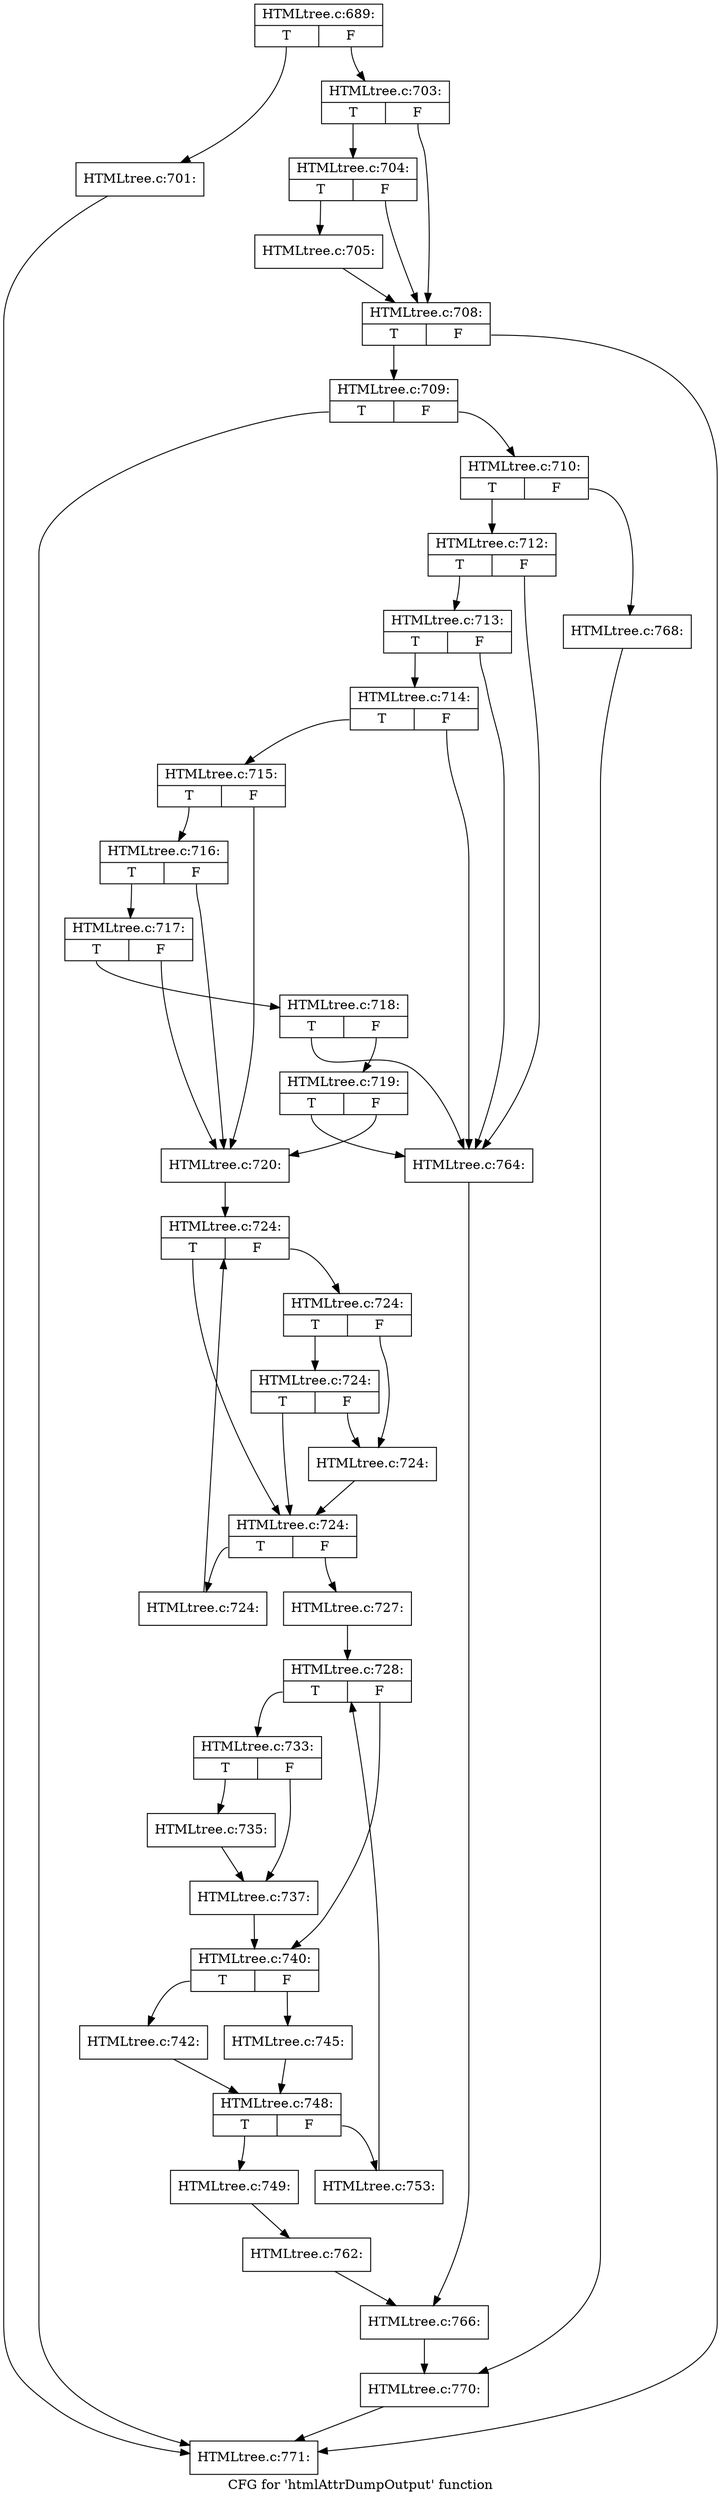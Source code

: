 digraph "CFG for 'htmlAttrDumpOutput' function" {
	label="CFG for 'htmlAttrDumpOutput' function";

	Node0x43cb5a0 [shape=record,label="{HTMLtree.c:689:|{<s0>T|<s1>F}}"];
	Node0x43cb5a0:s0 -> Node0x43cf6d0;
	Node0x43cb5a0:s1 -> Node0x43cf720;
	Node0x43cf6d0 [shape=record,label="{HTMLtree.c:701:}"];
	Node0x43cf6d0 -> Node0x43d1240;
	Node0x43cf720 [shape=record,label="{HTMLtree.c:703:|{<s0>T|<s1>F}}"];
	Node0x43cf720:s0 -> Node0x43cfdd0;
	Node0x43cf720:s1 -> Node0x43cfd80;
	Node0x43cfdd0 [shape=record,label="{HTMLtree.c:704:|{<s0>T|<s1>F}}"];
	Node0x43cfdd0:s0 -> Node0x43cfd30;
	Node0x43cfdd0:s1 -> Node0x43cfd80;
	Node0x43cfd30 [shape=record,label="{HTMLtree.c:705:}"];
	Node0x43cfd30 -> Node0x43cfd80;
	Node0x43cfd80 [shape=record,label="{HTMLtree.c:708:|{<s0>T|<s1>F}}"];
	Node0x43cfd80:s0 -> Node0x43d1290;
	Node0x43cfd80:s1 -> Node0x43d1240;
	Node0x43d1290 [shape=record,label="{HTMLtree.c:709:|{<s0>T|<s1>F}}"];
	Node0x43d1290:s0 -> Node0x43d1240;
	Node0x43d1290:s1 -> Node0x43d11f0;
	Node0x43d11f0 [shape=record,label="{HTMLtree.c:710:|{<s0>T|<s1>F}}"];
	Node0x43d11f0:s0 -> Node0x43d2310;
	Node0x43d11f0:s1 -> Node0x43d2880;
	Node0x43d2310 [shape=record,label="{HTMLtree.c:712:|{<s0>T|<s1>F}}"];
	Node0x43d2310:s0 -> Node0x43d2dd0;
	Node0x43d2310:s1 -> Node0x43d2ce0;
	Node0x43d2dd0 [shape=record,label="{HTMLtree.c:713:|{<s0>T|<s1>F}}"];
	Node0x43d2dd0:s0 -> Node0x43d2d80;
	Node0x43d2dd0:s1 -> Node0x43d2ce0;
	Node0x43d2d80 [shape=record,label="{HTMLtree.c:714:|{<s0>T|<s1>F}}"];
	Node0x43d2d80:s0 -> Node0x43d2d30;
	Node0x43d2d80:s1 -> Node0x43d2ce0;
	Node0x43d2d30 [shape=record,label="{HTMLtree.c:715:|{<s0>T|<s1>F}}"];
	Node0x43d2d30:s0 -> Node0x43d39e0;
	Node0x43d2d30:s1 -> Node0x43d2c40;
	Node0x43d39e0 [shape=record,label="{HTMLtree.c:716:|{<s0>T|<s1>F}}"];
	Node0x43d39e0:s0 -> Node0x43d3960;
	Node0x43d39e0:s1 -> Node0x43d2c40;
	Node0x43d3960 [shape=record,label="{HTMLtree.c:717:|{<s0>T|<s1>F}}"];
	Node0x43d3960:s0 -> Node0x43d3910;
	Node0x43d3960:s1 -> Node0x43d2c40;
	Node0x43d3910 [shape=record,label="{HTMLtree.c:718:|{<s0>T|<s1>F}}"];
	Node0x43d3910:s0 -> Node0x43d2ce0;
	Node0x43d3910:s1 -> Node0x43d49a0;
	Node0x43d49a0 [shape=record,label="{HTMLtree.c:719:|{<s0>T|<s1>F}}"];
	Node0x43d49a0:s0 -> Node0x43d2ce0;
	Node0x43d49a0:s1 -> Node0x43d2c40;
	Node0x43d2c40 [shape=record,label="{HTMLtree.c:720:}"];
	Node0x43d2c40 -> Node0x43d5fb0;
	Node0x43d5fb0 [shape=record,label="{HTMLtree.c:724:|{<s0>T|<s1>F}}"];
	Node0x43d5fb0:s0 -> Node0x43d6680;
	Node0x43d5fb0:s1 -> Node0x43d6720;
	Node0x43d6720 [shape=record,label="{HTMLtree.c:724:|{<s0>T|<s1>F}}"];
	Node0x43d6720:s0 -> Node0x43d6980;
	Node0x43d6720:s1 -> Node0x43d66d0;
	Node0x43d6980 [shape=record,label="{HTMLtree.c:724:|{<s0>T|<s1>F}}"];
	Node0x43d6980:s0 -> Node0x43d6680;
	Node0x43d6980:s1 -> Node0x43d66d0;
	Node0x43d66d0 [shape=record,label="{HTMLtree.c:724:}"];
	Node0x43d66d0 -> Node0x43d6680;
	Node0x43d6680 [shape=record,label="{HTMLtree.c:724:|{<s0>T|<s1>F}}"];
	Node0x43d6680:s0 -> Node0x43d6db0;
	Node0x43d6680:s1 -> Node0x43d6630;
	Node0x43d6db0 [shape=record,label="{HTMLtree.c:724:}"];
	Node0x43d6db0 -> Node0x43d5fb0;
	Node0x43d6630 [shape=record,label="{HTMLtree.c:727:}"];
	Node0x43d6630 -> Node0x43d7320;
	Node0x43d7320 [shape=record,label="{HTMLtree.c:728:|{<s0>T|<s1>F}}"];
	Node0x43d7320:s0 -> Node0x43d8140;
	Node0x43d7320:s1 -> Node0x43d8190;
	Node0x43d8140 [shape=record,label="{HTMLtree.c:733:|{<s0>T|<s1>F}}"];
	Node0x43d8140:s0 -> Node0x43d8740;
	Node0x43d8140:s1 -> Node0x43d8790;
	Node0x43d8740 [shape=record,label="{HTMLtree.c:735:}"];
	Node0x43d8740 -> Node0x43d8790;
	Node0x43d8790 [shape=record,label="{HTMLtree.c:737:}"];
	Node0x43d8790 -> Node0x43d8190;
	Node0x43d8190 [shape=record,label="{HTMLtree.c:740:|{<s0>T|<s1>F}}"];
	Node0x43d8190:s0 -> Node0x43d93c0;
	Node0x43d8190:s1 -> Node0x43d98b0;
	Node0x43d93c0 [shape=record,label="{HTMLtree.c:742:}"];
	Node0x43d93c0 -> Node0x43d9860;
	Node0x43d98b0 [shape=record,label="{HTMLtree.c:745:}"];
	Node0x43d98b0 -> Node0x43d9860;
	Node0x43d9860 [shape=record,label="{HTMLtree.c:748:|{<s0>T|<s1>F}}"];
	Node0x43d9860:s0 -> Node0x43d9da0;
	Node0x43d9860:s1 -> Node0x43da5f0;
	Node0x43d9da0 [shape=record,label="{HTMLtree.c:749:}"];
	Node0x43d9da0 -> Node0x43d72d0;
	Node0x43da5f0 [shape=record,label="{HTMLtree.c:753:}"];
	Node0x43da5f0 -> Node0x43d7320;
	Node0x43d72d0 [shape=record,label="{HTMLtree.c:762:}"];
	Node0x43d72d0 -> Node0x43d2c90;
	Node0x43d2ce0 [shape=record,label="{HTMLtree.c:764:}"];
	Node0x43d2ce0 -> Node0x43d2c90;
	Node0x43d2c90 [shape=record,label="{HTMLtree.c:766:}"];
	Node0x43d2c90 -> Node0x43d2830;
	Node0x43d2880 [shape=record,label="{HTMLtree.c:768:}"];
	Node0x43d2880 -> Node0x43d2830;
	Node0x43d2830 [shape=record,label="{HTMLtree.c:770:}"];
	Node0x43d2830 -> Node0x43d1240;
	Node0x43d1240 [shape=record,label="{HTMLtree.c:771:}"];
}
